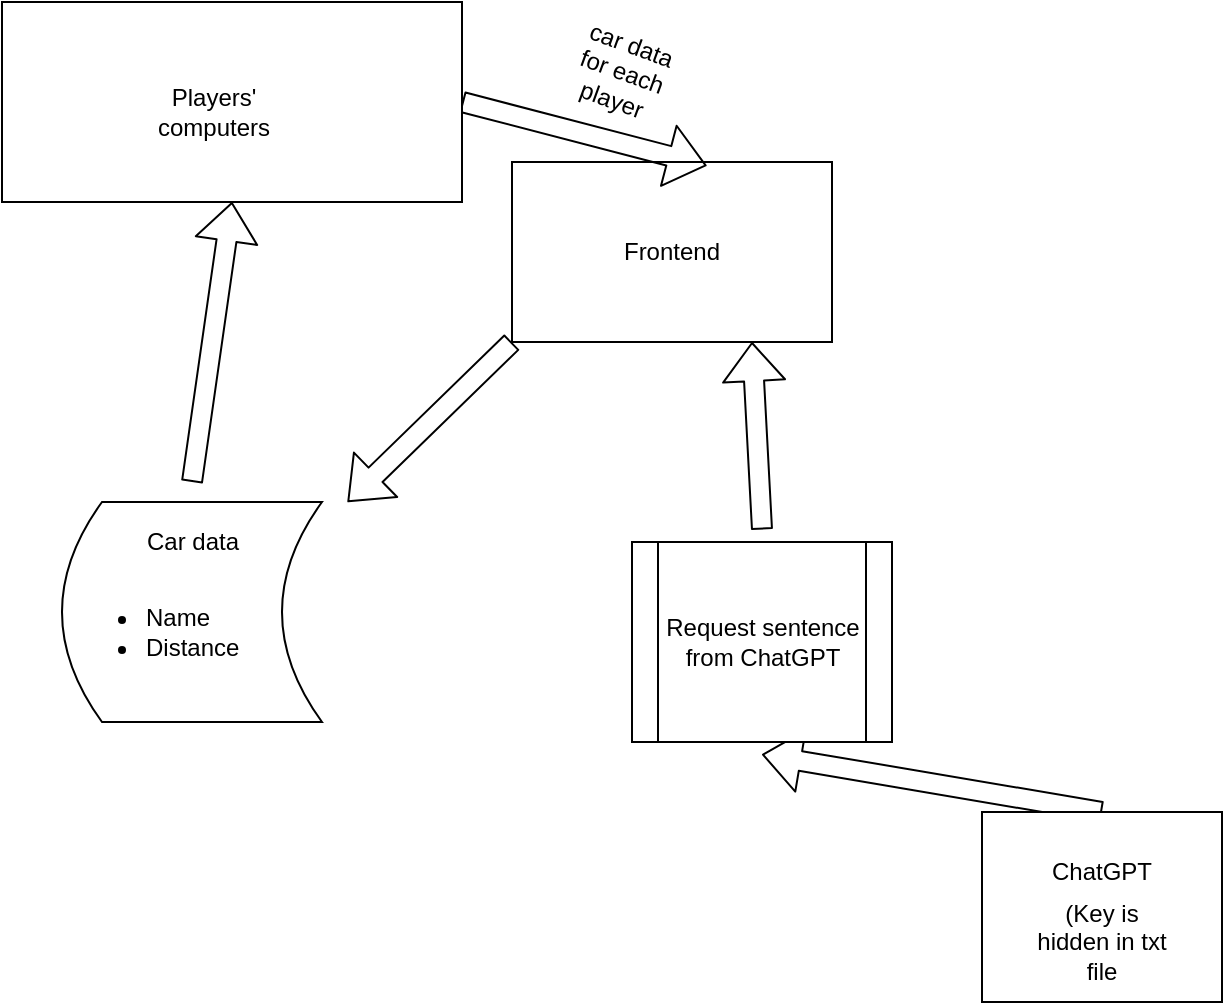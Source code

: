 <mxfile>
    <diagram id="JxPJDuJySM7g4hbUpDWP" name="Page-1">
        <mxGraphModel dx="886" dy="398" grid="1" gridSize="10" guides="1" tooltips="1" connect="1" arrows="1" fold="1" page="1" pageScale="1" pageWidth="850" pageHeight="1100" math="0" shadow="0">
            <root>
                <mxCell id="0"/>
                <mxCell id="1" parent="0"/>
                <mxCell id="28" style="edgeStyle=none;shape=flexArrow;html=1;exitX=0;exitY=1;exitDx=0;exitDy=0;" edge="1" parent="1" source="2" target="8">
                    <mxGeometry relative="1" as="geometry"/>
                </mxCell>
                <mxCell id="2" value="" style="rounded=0;whiteSpace=wrap;html=1;" parent="1" vertex="1">
                    <mxGeometry x="315" y="180" width="160" height="90" as="geometry"/>
                </mxCell>
                <mxCell id="3" value="Frontend" style="text;html=1;strokeColor=none;fillColor=none;align=center;verticalAlign=middle;whiteSpace=wrap;rounded=0;" parent="1" vertex="1">
                    <mxGeometry x="340" y="190" width="110" height="70" as="geometry"/>
                </mxCell>
                <mxCell id="6" value="" style="shape=dataStorage;whiteSpace=wrap;html=1;fixedSize=1;" parent="1" vertex="1">
                    <mxGeometry x="90" y="350" width="130" height="110" as="geometry"/>
                </mxCell>
                <mxCell id="31" style="edgeStyle=none;shape=flexArrow;html=1;exitX=0.5;exitY=0;exitDx=0;exitDy=0;entryX=0.5;entryY=1;entryDx=0;entryDy=0;" edge="1" parent="1" source="7" target="16">
                    <mxGeometry relative="1" as="geometry"/>
                </mxCell>
                <mxCell id="7" value="Car data" style="text;html=1;strokeColor=none;fillColor=none;align=center;verticalAlign=middle;whiteSpace=wrap;rounded=0;" parent="1" vertex="1">
                    <mxGeometry x="112.5" y="340" width="85" height="60" as="geometry"/>
                </mxCell>
                <mxCell id="8" value="&lt;ul&gt;&lt;li&gt;Name&lt;/li&gt;&lt;li&gt;Distance&lt;/li&gt;&lt;/ul&gt;" style="text;strokeColor=none;fillColor=none;html=1;whiteSpace=wrap;verticalAlign=middle;overflow=hidden;" parent="1" vertex="1">
                    <mxGeometry x="90" y="350" width="152" height="130" as="geometry"/>
                </mxCell>
                <mxCell id="18" style="edgeStyle=none;shape=flexArrow;html=1;exitX=0.5;exitY=0;exitDx=0;exitDy=0;entryX=0.5;entryY=1;entryDx=0;entryDy=0;" parent="1" source="9" target="13" edge="1">
                    <mxGeometry relative="1" as="geometry"/>
                </mxCell>
                <mxCell id="9" value="" style="rounded=0;whiteSpace=wrap;html=1;" parent="1" vertex="1">
                    <mxGeometry x="550" y="505" width="120" height="95" as="geometry"/>
                </mxCell>
                <mxCell id="10" value="ChatGPT" style="text;html=1;strokeColor=none;fillColor=none;align=center;verticalAlign=middle;whiteSpace=wrap;rounded=0;" parent="1" vertex="1">
                    <mxGeometry x="580" y="520" width="60" height="30" as="geometry"/>
                </mxCell>
                <mxCell id="12" value="" style="shape=process;whiteSpace=wrap;html=1;backgroundOutline=1;" parent="1" vertex="1">
                    <mxGeometry x="375" y="370" width="130" height="100" as="geometry"/>
                </mxCell>
                <mxCell id="19" style="edgeStyle=none;shape=flexArrow;html=1;exitX=0.5;exitY=0;exitDx=0;exitDy=0;entryX=0.75;entryY=1;entryDx=0;entryDy=0;" parent="1" source="13" target="2" edge="1">
                    <mxGeometry relative="1" as="geometry"/>
                </mxCell>
                <mxCell id="13" value="Request sentence from ChatGPT" style="text;html=1;strokeColor=none;fillColor=none;align=center;verticalAlign=middle;whiteSpace=wrap;rounded=0;" parent="1" vertex="1">
                    <mxGeometry x="382.5" y="363.75" width="115" height="112.5" as="geometry"/>
                </mxCell>
                <mxCell id="34" style="edgeStyle=none;shape=flexArrow;html=1;exitX=1;exitY=0.5;exitDx=0;exitDy=0;entryX=0.608;entryY=0.02;entryDx=0;entryDy=0;entryPerimeter=0;" edge="1" parent="1" source="16" target="2">
                    <mxGeometry relative="1" as="geometry"/>
                </mxCell>
                <mxCell id="16" value="" style="rounded=0;whiteSpace=wrap;html=1;" parent="1" vertex="1">
                    <mxGeometry x="60" y="100" width="230" height="100" as="geometry"/>
                </mxCell>
                <mxCell id="17" value="Players' computers" style="text;html=1;strokeColor=none;fillColor=none;align=center;verticalAlign=middle;whiteSpace=wrap;rounded=0;" parent="1" vertex="1">
                    <mxGeometry x="136" y="140" width="60" height="30" as="geometry"/>
                </mxCell>
                <mxCell id="33" value="(Key is hidden in txt file" style="text;html=1;strokeColor=none;fillColor=none;align=center;verticalAlign=middle;whiteSpace=wrap;rounded=0;" vertex="1" parent="1">
                    <mxGeometry x="575" y="550" width="70" height="40" as="geometry"/>
                </mxCell>
                <mxCell id="35" value="car data for each player" style="text;html=1;strokeColor=none;fillColor=none;align=center;verticalAlign=middle;whiteSpace=wrap;rounded=0;rotation=20;" vertex="1" parent="1">
                    <mxGeometry x="340" y="120" width="60" height="30" as="geometry"/>
                </mxCell>
            </root>
        </mxGraphModel>
    </diagram>
</mxfile>